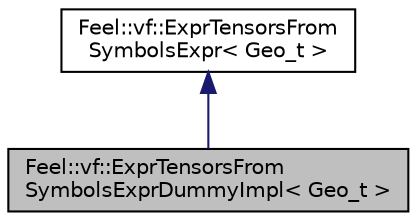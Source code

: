 digraph "Feel::vf::ExprTensorsFromSymbolsExprDummyImpl&lt; Geo_t &gt;"
{
 // LATEX_PDF_SIZE
  edge [fontname="Helvetica",fontsize="10",labelfontname="Helvetica",labelfontsize="10"];
  node [fontname="Helvetica",fontsize="10",shape=record];
  Node1 [label="Feel::vf::ExprTensorsFrom\lSymbolsExprDummyImpl\< Geo_t \>",height=0.2,width=0.4,color="black", fillcolor="grey75", style="filled", fontcolor="black",tooltip=" "];
  Node2 -> Node1 [dir="back",color="midnightblue",fontsize="10",style="solid",fontname="Helvetica"];
  Node2 [label="Feel::vf::ExprTensorsFrom\lSymbolsExpr\< Geo_t \>",height=0.2,width=0.4,color="black", fillcolor="white", style="filled",URL="$structFeel_1_1vf_1_1ExprTensorsFromSymbolsExpr.html",tooltip=" "];
}
